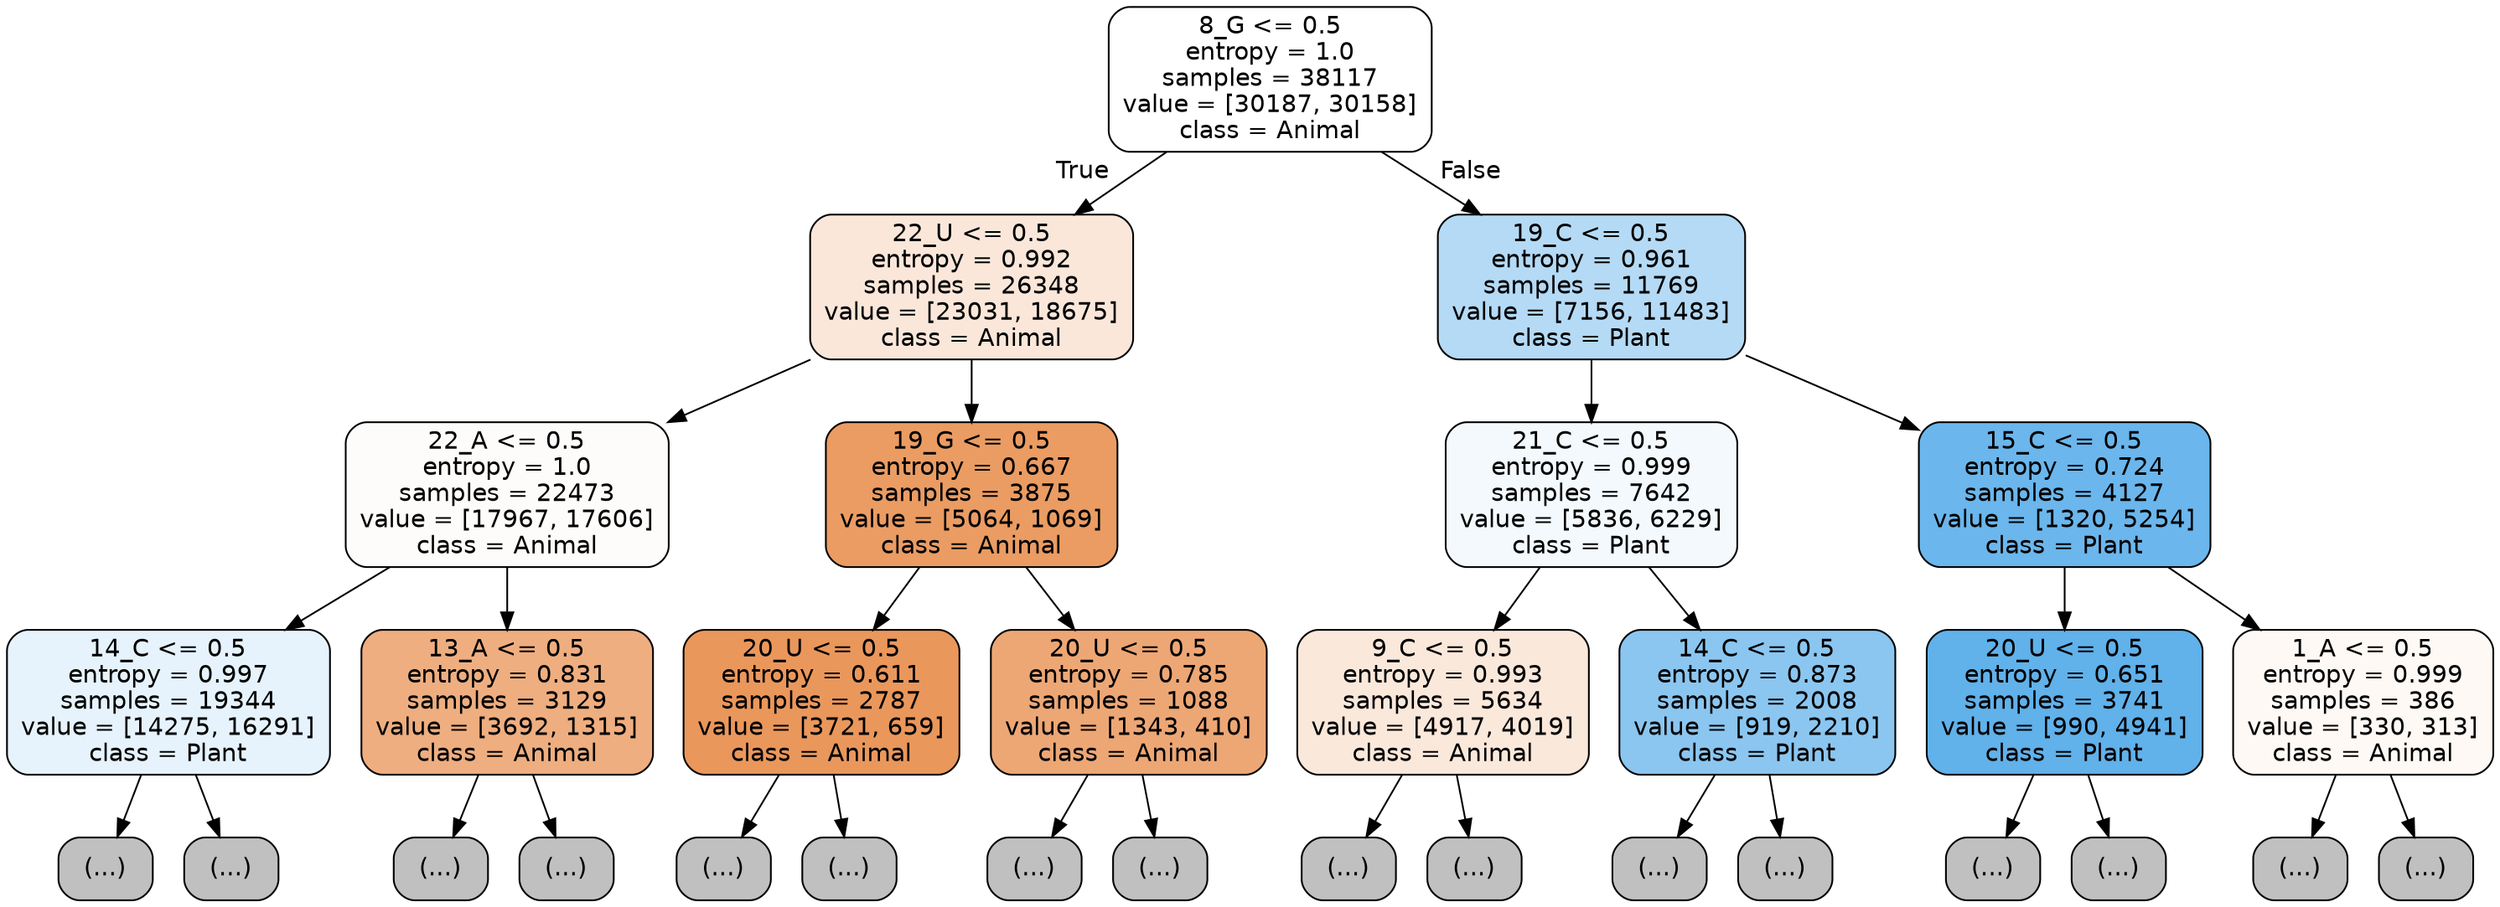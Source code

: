 digraph Tree {
node [shape=box, style="filled, rounded", color="black", fontname="helvetica"] ;
edge [fontname="helvetica"] ;
0 [label="8_G <= 0.5\nentropy = 1.0\nsamples = 38117\nvalue = [30187, 30158]\nclass = Animal", fillcolor="#ffffff"] ;
1 [label="22_U <= 0.5\nentropy = 0.992\nsamples = 26348\nvalue = [23031, 18675]\nclass = Animal", fillcolor="#fae7da"] ;
0 -> 1 [labeldistance=2.5, labelangle=45, headlabel="True"] ;
2 [label="22_A <= 0.5\nentropy = 1.0\nsamples = 22473\nvalue = [17967, 17606]\nclass = Animal", fillcolor="#fefcfb"] ;
1 -> 2 ;
3 [label="14_C <= 0.5\nentropy = 0.997\nsamples = 19344\nvalue = [14275, 16291]\nclass = Plant", fillcolor="#e6f3fc"] ;
2 -> 3 ;
4 [label="(...)", fillcolor="#C0C0C0"] ;
3 -> 4 ;
7349 [label="(...)", fillcolor="#C0C0C0"] ;
3 -> 7349 ;
9374 [label="13_A <= 0.5\nentropy = 0.831\nsamples = 3129\nvalue = [3692, 1315]\nclass = Animal", fillcolor="#eeae80"] ;
2 -> 9374 ;
9375 [label="(...)", fillcolor="#C0C0C0"] ;
9374 -> 9375 ;
10434 [label="(...)", fillcolor="#C0C0C0"] ;
9374 -> 10434 ;
10769 [label="19_G <= 0.5\nentropy = 0.667\nsamples = 3875\nvalue = [5064, 1069]\nclass = Animal", fillcolor="#ea9c63"] ;
1 -> 10769 ;
10770 [label="20_U <= 0.5\nentropy = 0.611\nsamples = 2787\nvalue = [3721, 659]\nclass = Animal", fillcolor="#ea975c"] ;
10769 -> 10770 ;
10771 [label="(...)", fillcolor="#C0C0C0"] ;
10770 -> 10771 ;
11532 [label="(...)", fillcolor="#C0C0C0"] ;
10770 -> 11532 ;
11789 [label="20_U <= 0.5\nentropy = 0.785\nsamples = 1088\nvalue = [1343, 410]\nclass = Animal", fillcolor="#eda775"] ;
10769 -> 11789 ;
11790 [label="(...)", fillcolor="#C0C0C0"] ;
11789 -> 11790 ;
12083 [label="(...)", fillcolor="#C0C0C0"] ;
11789 -> 12083 ;
12184 [label="19_C <= 0.5\nentropy = 0.961\nsamples = 11769\nvalue = [7156, 11483]\nclass = Plant", fillcolor="#b4daf5"] ;
0 -> 12184 [labeldistance=2.5, labelangle=-45, headlabel="False"] ;
12185 [label="21_C <= 0.5\nentropy = 0.999\nsamples = 7642\nvalue = [5836, 6229]\nclass = Plant", fillcolor="#f3f9fd"] ;
12184 -> 12185 ;
12186 [label="9_C <= 0.5\nentropy = 0.993\nsamples = 5634\nvalue = [4917, 4019]\nclass = Animal", fillcolor="#fae8db"] ;
12185 -> 12186 ;
12187 [label="(...)", fillcolor="#C0C0C0"] ;
12186 -> 12187 ;
14412 [label="(...)", fillcolor="#C0C0C0"] ;
12186 -> 14412 ;
14919 [label="14_C <= 0.5\nentropy = 0.873\nsamples = 2008\nvalue = [919, 2210]\nclass = Plant", fillcolor="#8bc6f0"] ;
12185 -> 14919 ;
14920 [label="(...)", fillcolor="#C0C0C0"] ;
14919 -> 14920 ;
15541 [label="(...)", fillcolor="#C0C0C0"] ;
14919 -> 15541 ;
15714 [label="15_C <= 0.5\nentropy = 0.724\nsamples = 4127\nvalue = [1320, 5254]\nclass = Plant", fillcolor="#6bb6ec"] ;
12184 -> 15714 ;
15715 [label="20_U <= 0.5\nentropy = 0.651\nsamples = 3741\nvalue = [990, 4941]\nclass = Plant", fillcolor="#61b1ea"] ;
15714 -> 15715 ;
15716 [label="(...)", fillcolor="#C0C0C0"] ;
15715 -> 15716 ;
16303 [label="(...)", fillcolor="#C0C0C0"] ;
15715 -> 16303 ;
16576 [label="1_A <= 0.5\nentropy = 0.999\nsamples = 386\nvalue = [330, 313]\nclass = Animal", fillcolor="#fef9f5"] ;
15714 -> 16576 ;
16577 [label="(...)", fillcolor="#C0C0C0"] ;
16576 -> 16577 ;
16732 [label="(...)", fillcolor="#C0C0C0"] ;
16576 -> 16732 ;
}